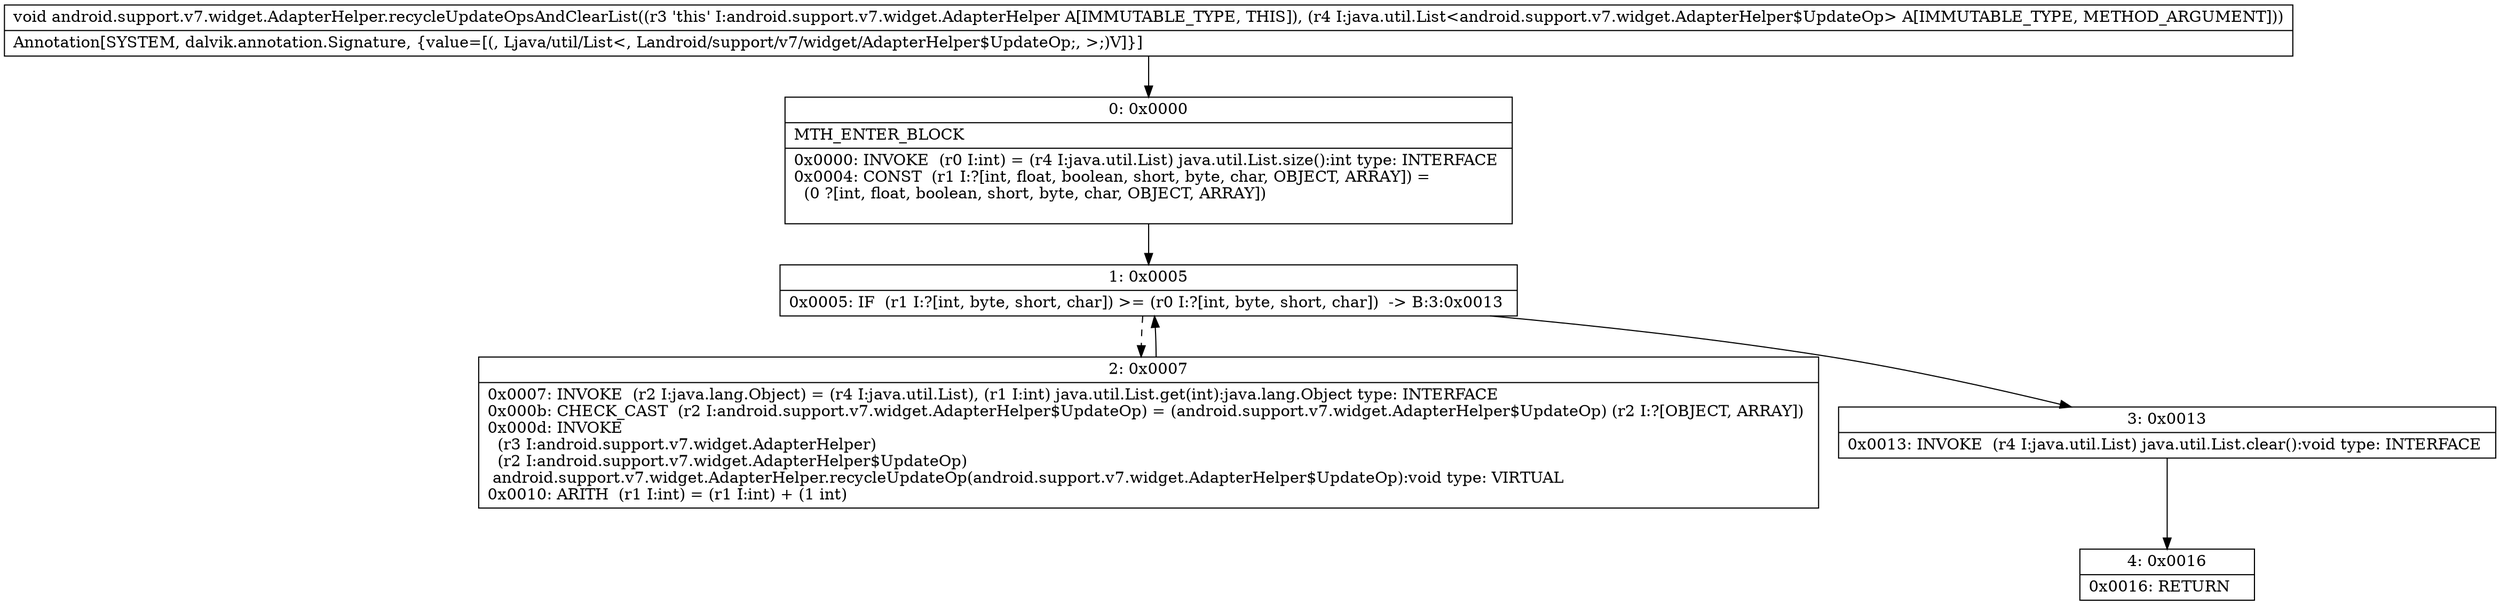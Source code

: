 digraph "CFG forandroid.support.v7.widget.AdapterHelper.recycleUpdateOpsAndClearList(Ljava\/util\/List;)V" {
Node_0 [shape=record,label="{0\:\ 0x0000|MTH_ENTER_BLOCK\l|0x0000: INVOKE  (r0 I:int) = (r4 I:java.util.List) java.util.List.size():int type: INTERFACE \l0x0004: CONST  (r1 I:?[int, float, boolean, short, byte, char, OBJECT, ARRAY]) = \l  (0 ?[int, float, boolean, short, byte, char, OBJECT, ARRAY])\l \l}"];
Node_1 [shape=record,label="{1\:\ 0x0005|0x0005: IF  (r1 I:?[int, byte, short, char]) \>= (r0 I:?[int, byte, short, char])  \-\> B:3:0x0013 \l}"];
Node_2 [shape=record,label="{2\:\ 0x0007|0x0007: INVOKE  (r2 I:java.lang.Object) = (r4 I:java.util.List), (r1 I:int) java.util.List.get(int):java.lang.Object type: INTERFACE \l0x000b: CHECK_CAST  (r2 I:android.support.v7.widget.AdapterHelper$UpdateOp) = (android.support.v7.widget.AdapterHelper$UpdateOp) (r2 I:?[OBJECT, ARRAY]) \l0x000d: INVOKE  \l  (r3 I:android.support.v7.widget.AdapterHelper)\l  (r2 I:android.support.v7.widget.AdapterHelper$UpdateOp)\l android.support.v7.widget.AdapterHelper.recycleUpdateOp(android.support.v7.widget.AdapterHelper$UpdateOp):void type: VIRTUAL \l0x0010: ARITH  (r1 I:int) = (r1 I:int) + (1 int) \l}"];
Node_3 [shape=record,label="{3\:\ 0x0013|0x0013: INVOKE  (r4 I:java.util.List) java.util.List.clear():void type: INTERFACE \l}"];
Node_4 [shape=record,label="{4\:\ 0x0016|0x0016: RETURN   \l}"];
MethodNode[shape=record,label="{void android.support.v7.widget.AdapterHelper.recycleUpdateOpsAndClearList((r3 'this' I:android.support.v7.widget.AdapterHelper A[IMMUTABLE_TYPE, THIS]), (r4 I:java.util.List\<android.support.v7.widget.AdapterHelper$UpdateOp\> A[IMMUTABLE_TYPE, METHOD_ARGUMENT]))  | Annotation[SYSTEM, dalvik.annotation.Signature, \{value=[(, Ljava\/util\/List\<, Landroid\/support\/v7\/widget\/AdapterHelper$UpdateOp;, \>;)V]\}]\l}"];
MethodNode -> Node_0;
Node_0 -> Node_1;
Node_1 -> Node_2[style=dashed];
Node_1 -> Node_3;
Node_2 -> Node_1;
Node_3 -> Node_4;
}

